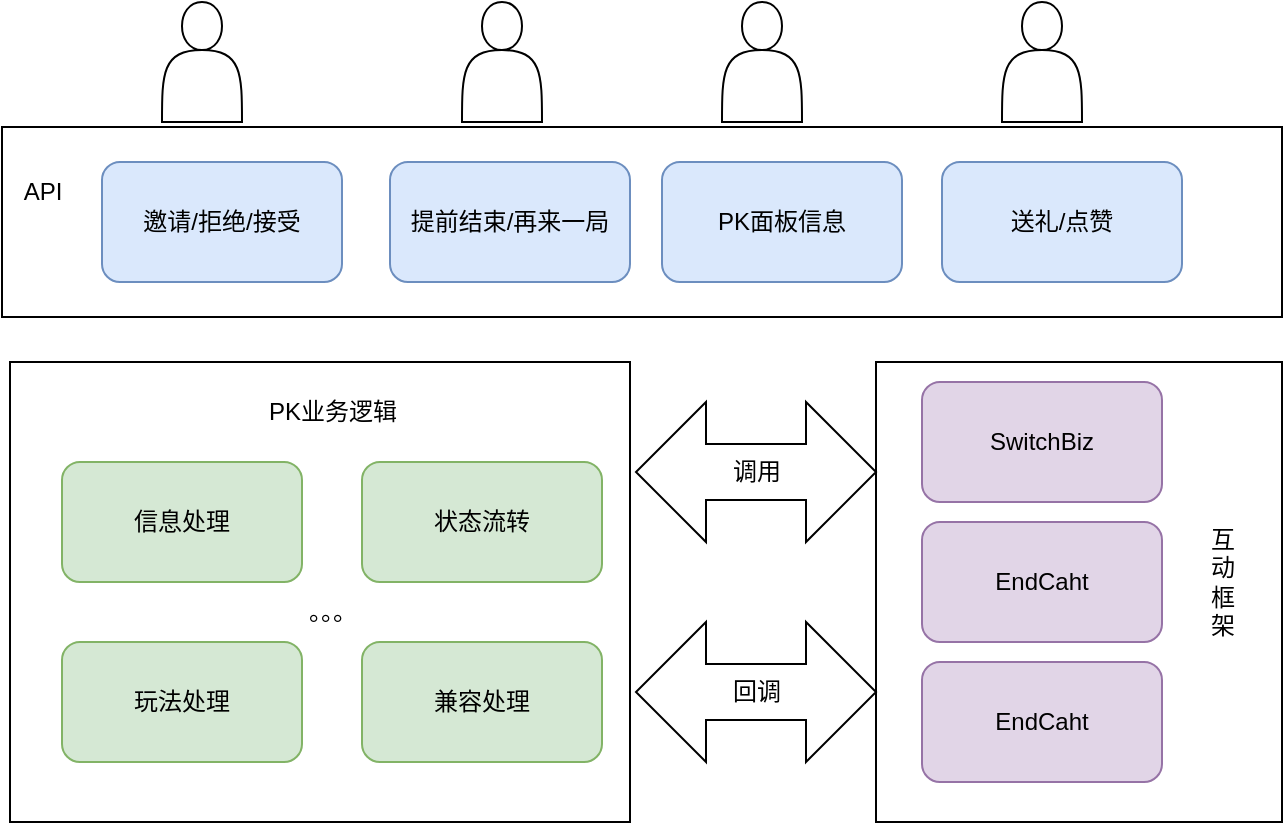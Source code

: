 <mxfile version="20.3.6" type="github">
  <diagram id="GIk3zpjn_Su-Wy2v97HG" name="第 1 页">
    <mxGraphModel dx="1298" dy="834" grid="1" gridSize="10" guides="1" tooltips="1" connect="1" arrows="1" fold="1" page="1" pageScale="1" pageWidth="827" pageHeight="1169" math="0" shadow="0">
      <root>
        <mxCell id="0" />
        <mxCell id="1" parent="0" />
        <mxCell id="hiL4RjT5jnR4Him4Q8F5-3" value="邀请/拒绝/接受" style="rounded=1;whiteSpace=wrap;html=1;fillColor=#dae8fc;strokeColor=#6c8ebf;" vertex="1" parent="1">
          <mxGeometry x="150" y="220" width="120" height="60" as="geometry" />
        </mxCell>
        <mxCell id="hiL4RjT5jnR4Him4Q8F5-4" value="" style="shape=actor;whiteSpace=wrap;html=1;" vertex="1" parent="1">
          <mxGeometry x="460" y="140" width="40" height="60" as="geometry" />
        </mxCell>
        <mxCell id="hiL4RjT5jnR4Him4Q8F5-5" value="" style="shape=actor;whiteSpace=wrap;html=1;" vertex="1" parent="1">
          <mxGeometry x="330" y="140" width="40" height="60" as="geometry" />
        </mxCell>
        <mxCell id="hiL4RjT5jnR4Him4Q8F5-6" value="" style="shape=actor;whiteSpace=wrap;html=1;" vertex="1" parent="1">
          <mxGeometry x="180" y="140" width="40" height="60" as="geometry" />
        </mxCell>
        <mxCell id="hiL4RjT5jnR4Him4Q8F5-7" value="提前结束/再来一局" style="rounded=1;whiteSpace=wrap;html=1;fillColor=#dae8fc;strokeColor=#6c8ebf;" vertex="1" parent="1">
          <mxGeometry x="294" y="220" width="120" height="60" as="geometry" />
        </mxCell>
        <mxCell id="hiL4RjT5jnR4Him4Q8F5-8" value="PK面板信息" style="rounded=1;whiteSpace=wrap;html=1;fillColor=#dae8fc;strokeColor=#6c8ebf;" vertex="1" parent="1">
          <mxGeometry x="430" y="220" width="120" height="60" as="geometry" />
        </mxCell>
        <mxCell id="hiL4RjT5jnR4Him4Q8F5-9" value="送礼/点赞" style="rounded=1;whiteSpace=wrap;html=1;fillColor=#dae8fc;strokeColor=#6c8ebf;" vertex="1" parent="1">
          <mxGeometry x="570" y="220" width="120" height="60" as="geometry" />
        </mxCell>
        <mxCell id="hiL4RjT5jnR4Him4Q8F5-10" value="" style="shape=actor;whiteSpace=wrap;html=1;" vertex="1" parent="1">
          <mxGeometry x="600" y="140" width="40" height="60" as="geometry" />
        </mxCell>
        <mxCell id="hiL4RjT5jnR4Him4Q8F5-16" value="" style="rounded=0;whiteSpace=wrap;html=1;fillColor=none;" vertex="1" parent="1">
          <mxGeometry x="100" y="202.5" width="640" height="95" as="geometry" />
        </mxCell>
        <mxCell id="hiL4RjT5jnR4Him4Q8F5-17" value="API" style="text;html=1;align=center;verticalAlign=middle;resizable=0;points=[];autosize=1;strokeColor=none;fillColor=none;" vertex="1" parent="1">
          <mxGeometry x="100" y="220" width="40" height="30" as="geometry" />
        </mxCell>
        <mxCell id="hiL4RjT5jnR4Him4Q8F5-18" value="状态流转" style="rounded=1;whiteSpace=wrap;html=1;fillColor=#d5e8d4;strokeColor=#82b366;" vertex="1" parent="1">
          <mxGeometry x="280" y="370" width="120" height="60" as="geometry" />
        </mxCell>
        <mxCell id="hiL4RjT5jnR4Him4Q8F5-19" value="EndCaht" style="rounded=1;whiteSpace=wrap;html=1;fillColor=#e1d5e7;strokeColor=#9673a6;" vertex="1" parent="1">
          <mxGeometry x="560" y="400" width="120" height="60" as="geometry" />
        </mxCell>
        <mxCell id="hiL4RjT5jnR4Him4Q8F5-20" value="SwitchBiz" style="rounded=1;whiteSpace=wrap;html=1;fillColor=#e1d5e7;strokeColor=#9673a6;" vertex="1" parent="1">
          <mxGeometry x="560" y="330" width="120" height="60" as="geometry" />
        </mxCell>
        <mxCell id="hiL4RjT5jnR4Him4Q8F5-22" value="信息处理" style="rounded=1;whiteSpace=wrap;html=1;fillColor=#d5e8d4;strokeColor=#82b366;" vertex="1" parent="1">
          <mxGeometry x="130" y="370" width="120" height="60" as="geometry" />
        </mxCell>
        <mxCell id="hiL4RjT5jnR4Him4Q8F5-23" value="" style="rounded=0;whiteSpace=wrap;html=1;fillColor=none;" vertex="1" parent="1">
          <mxGeometry x="104" y="320" width="310" height="230" as="geometry" />
        </mxCell>
        <mxCell id="hiL4RjT5jnR4Him4Q8F5-24" value="玩法处理" style="rounded=1;whiteSpace=wrap;html=1;fillColor=#d5e8d4;strokeColor=#82b366;" vertex="1" parent="1">
          <mxGeometry x="130" y="460" width="120" height="60" as="geometry" />
        </mxCell>
        <mxCell id="hiL4RjT5jnR4Him4Q8F5-25" value="兼容处理" style="rounded=1;whiteSpace=wrap;html=1;fillColor=#d5e8d4;strokeColor=#82b366;" vertex="1" parent="1">
          <mxGeometry x="280" y="460" width="120" height="60" as="geometry" />
        </mxCell>
        <mxCell id="hiL4RjT5jnR4Him4Q8F5-26" value="PK业务逻辑" style="text;html=1;align=center;verticalAlign=middle;resizable=0;points=[];autosize=1;strokeColor=none;fillColor=none;" vertex="1" parent="1">
          <mxGeometry x="220" y="330" width="90" height="30" as="geometry" />
        </mxCell>
        <mxCell id="hiL4RjT5jnR4Him4Q8F5-27" value="。。。" style="text;html=1;align=center;verticalAlign=middle;resizable=0;points=[];autosize=1;strokeColor=none;fillColor=none;" vertex="1" parent="1">
          <mxGeometry x="235" y="430" width="60" height="30" as="geometry" />
        </mxCell>
        <mxCell id="hiL4RjT5jnR4Him4Q8F5-28" value="EndCaht" style="rounded=1;whiteSpace=wrap;html=1;fillColor=#e1d5e7;strokeColor=#9673a6;" vertex="1" parent="1">
          <mxGeometry x="560" y="470" width="120" height="60" as="geometry" />
        </mxCell>
        <mxCell id="hiL4RjT5jnR4Him4Q8F5-29" value="" style="rounded=0;whiteSpace=wrap;html=1;fillColor=none;" vertex="1" parent="1">
          <mxGeometry x="537" y="320" width="203" height="230" as="geometry" />
        </mxCell>
        <mxCell id="hiL4RjT5jnR4Him4Q8F5-30" value="互&lt;br&gt;动&lt;br&gt;框&lt;br&gt;架" style="text;html=1;align=center;verticalAlign=middle;resizable=0;points=[];autosize=1;strokeColor=none;fillColor=none;" vertex="1" parent="1">
          <mxGeometry x="690" y="395" width="40" height="70" as="geometry" />
        </mxCell>
        <mxCell id="hiL4RjT5jnR4Him4Q8F5-33" value="调用" style="html=1;shadow=0;dashed=0;align=center;verticalAlign=middle;shape=mxgraph.arrows2.twoWayArrow;dy=0.6;dx=35;" vertex="1" parent="1">
          <mxGeometry x="417" y="340" width="120" height="70" as="geometry" />
        </mxCell>
        <mxCell id="hiL4RjT5jnR4Him4Q8F5-34" value="回调" style="html=1;shadow=0;dashed=0;align=center;verticalAlign=middle;shape=mxgraph.arrows2.twoWayArrow;dy=0.6;dx=35;" vertex="1" parent="1">
          <mxGeometry x="417" y="450" width="120" height="70" as="geometry" />
        </mxCell>
      </root>
    </mxGraphModel>
  </diagram>
</mxfile>
